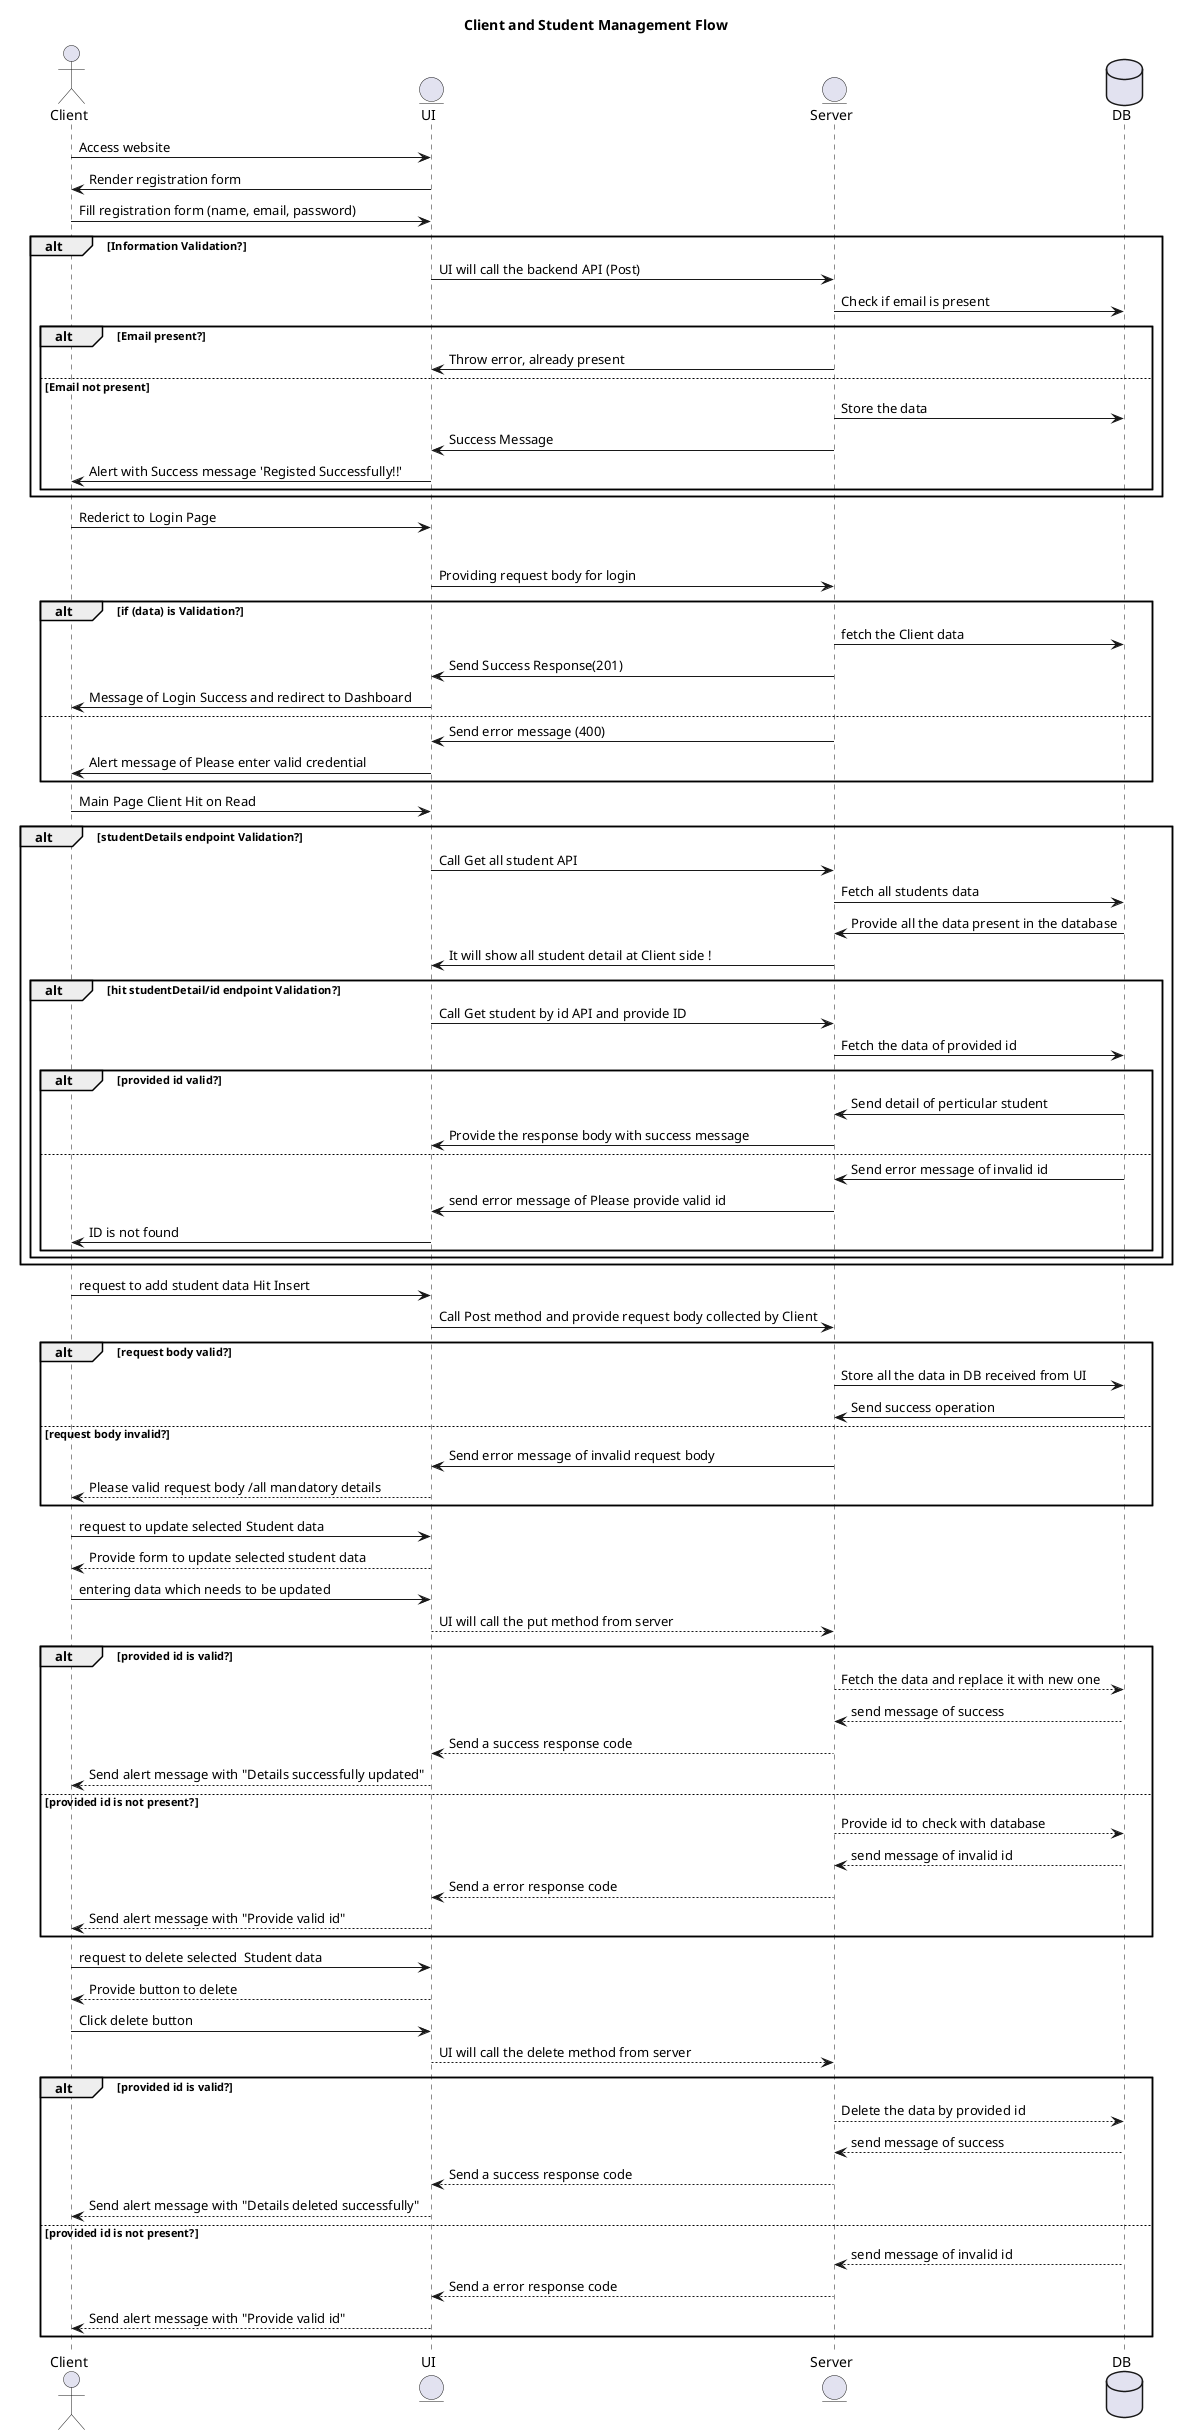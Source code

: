 @startuml
title Client and Student Management Flow

actor Client
entity UI
entity Server
database DB



' Register

Client->UI: Access website
UI->Client: Render registration form
Client->UI: Fill registration form (name, email, password)
alt Information Validation?
    UI->Server: UI will call the backend API (Post)
    Server->DB: Check if email is present
    alt Email present?
        Server->UI: Throw error, already present
    else Email not present
        Server->DB: Store the data
        Server->UI: Success Message
        UI->Client: Alert with Success message 'Registed Successfully!!'
    end
end


'Login

Client -> UI: Rederict to Login Page
alt Credential Validation?
    UI -> Server : Providing request body for login
    alt if (data) is Validation?
    Server -> DB : fetch the Client data
    Server -> UI : Send Success Response(201)
    UI -> Client : Message of Login Success and redirect to Dashboard
    else 
    Server -> UI : Send error message (400)
    UI -> Client : Alert message of Please enter valid credential
end



' dashboard
'get all
Client-> UI :  Main Page Client Hit on Read

alt  studentDetails endpoint Validation?
    UI -> Server : Call Get all student API
    Server -> DB : Fetch all students data
    DB -> Server : Provide all the data present in the database
    Server -> UI :It will show all student detail at Client side !
    alt hit studentDetail/id endpoint Validation?
        UI -> Server : Call Get student by id API and provide ID
        Server -> DB : Fetch the data of provided id
        alt provided id valid?
            DB -> Server : Send detail of perticular student
            Server -> UI : Provide the response body with success message
        else 
            DB -> Server : Send error message of invalid id
            Server -> UI : send error message of Please provide valid id
            UI -> Client : ID is not found
        end
    end
end


'post
Client -> UI : request to add student data Hit Insert
UI -> Server : Call Post method and provide request body collected by Client
    alt request body valid?
        Server -> DB : Store all the data in DB received from UI
        DB -> Server: Send success operation
    else request body invalid?
        Server -> UI: Send error message of invalid request body
        ' UI --> Server: Please provide valid request body
        Client <-- UI: Please valid request body /all mandatory details
    end

'put
Client -> UI : request to update selected Student data

Client <-- UI: Provide form to update selected student data
Client -> UI: entering data which needs to be updated

UI --> Server: UI will call the put method from server
    alt provided id is valid?
        Server --> DB : Fetch the data and replace it with new one
        Server <-- DB : send message of success
        UI <-- Server : Send a success response code
        UI --> Client : Send alert message with "Details successfully updated"
    else provided id is not present?
        Server --> DB : Provide id to check with database
        Server <-- DB : send message of invalid id
        UI <-- Server : Send a error response code
        UI --> Client : Send alert message with "Provide valid id" 
    end


'delete
Client -> UI : request to delete selected  Student data

Client <-- UI: Provide button to delete
Client -> UI: Click delete button 

UI --> Server: UI will call the delete method from server
    alt provided id is valid?
        Server --> DB : Delete the data by provided id
        Server <-- DB : send message of success
        UI <-- Server : Send a success response code
        UI --> Client : Send alert message with "Details deleted successfully"
    else provided id is not present?
        
        Server <-- DB : send message of invalid id
        UI <-- Server : Send a error response code
        UI --> Client : Send alert message with "Provide valid id"
    end

@enduml